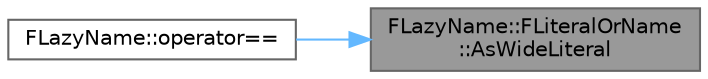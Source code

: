 digraph "FLazyName::FLiteralOrName::AsWideLiteral"
{
 // INTERACTIVE_SVG=YES
 // LATEX_PDF_SIZE
  bgcolor="transparent";
  edge [fontname=Helvetica,fontsize=10,labelfontname=Helvetica,labelfontsize=10];
  node [fontname=Helvetica,fontsize=10,shape=box,height=0.2,width=0.4];
  rankdir="RL";
  Node1 [id="Node000001",label="FLazyName::FLiteralOrName\l::AsWideLiteral",height=0.2,width=0.4,color="gray40", fillcolor="grey60", style="filled", fontcolor="black",tooltip=" "];
  Node1 -> Node2 [id="edge1_Node000001_Node000002",dir="back",color="steelblue1",style="solid",tooltip=" "];
  Node2 [id="Node000002",label="FLazyName::operator==",height=0.2,width=0.4,color="grey40", fillcolor="white", style="filled",URL="$de/d2a/classFLazyName.html#afdce1fbf8d818ab5c4b620da21eed459",tooltip=" "];
}
